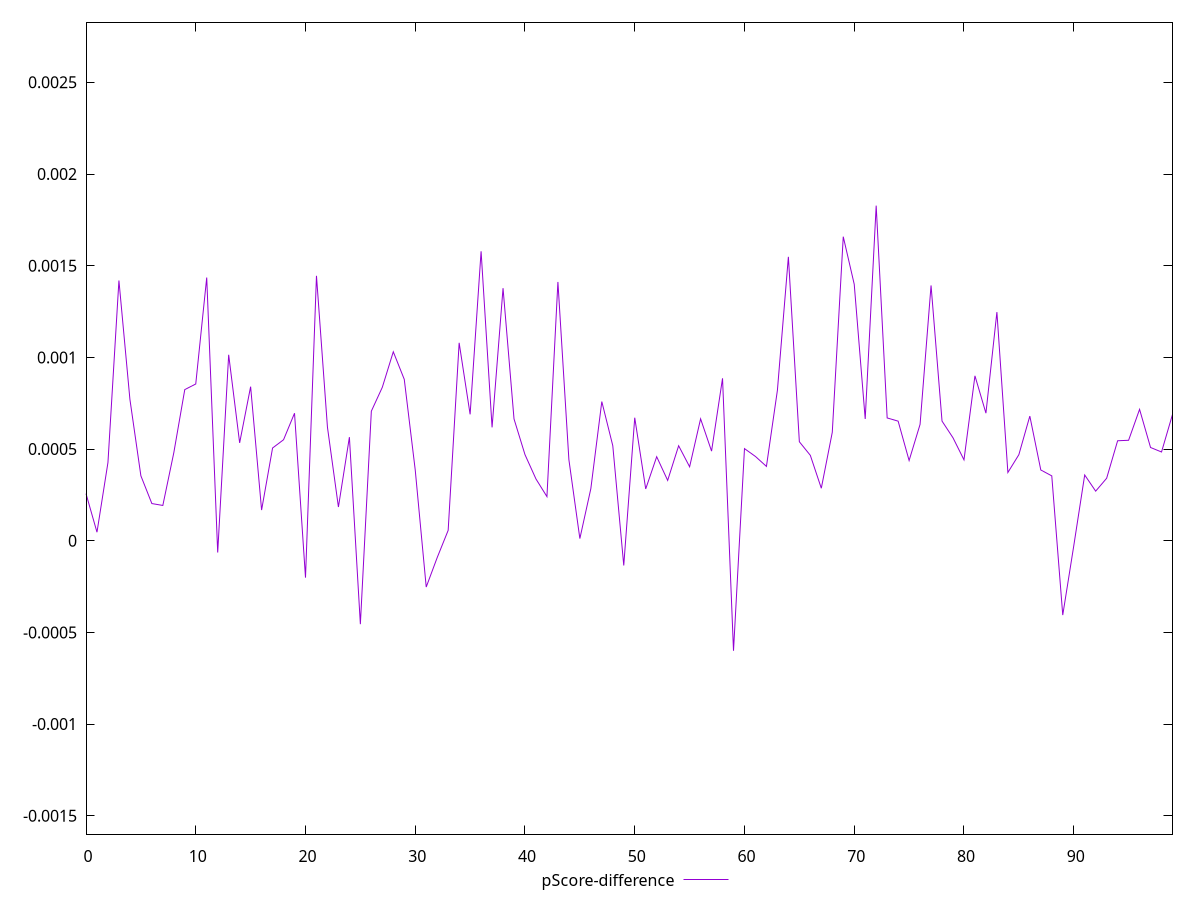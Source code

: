 reset

$pScoreDifference <<EOF
0 0.00025676314752409723
1 0.00004658436262539034
2 0.0004266418208024314
3 0.0014190955229785862
4 0.0007716308986305265
5 0.00035421658401968426
6 0.00020281409212252743
7 0.00019247716698078676
8 0.00047987661612747257
9 0.0008242820383916882
10 0.0008548485486546964
11 0.0014353872620862518
12 -0.0000642829763936037
13 0.0010142395940476723
14 0.0005336667999351619
15 0.0008402881972828791
16 0.0001673451960579886
17 0.0005058086765501457
18 0.0005507698732725164
19 0.0006954632052047494
20 -0.00020124184911529674
21 0.0014446930254001789
22 0.0006193081287531044
23 0.00018389899469040127
24 0.0005649702817829283
25 -0.0004550365504378817
26 0.000706570019832653
27 0.0008369302967374814
28 0.001030531184029071
29 0.0008801535107061387
30 0.0003855466960750453
31 -0.0002524949524701503
32 -0.0000918802515057493
33 0.00005672849880733466
34 0.001079404104431747
35 0.0006892386225818559
36 0.0015783564271361072
37 0.0006182097274753939
38 0.0013773540283246177
39 0.0006642365685995966
40 0.00046948423905168735
41 0.00033688936915754475
42 0.0002406768517018154
43 0.001411335460395069
44 0.00044219228376674025
45 0.000011710158931643733
46 0.00028414392259445975
47 0.0007589885085457215
48 0.0005182754263247658
49 -0.00013480785251340777
50 0.0006709110559210973
51 0.0002825783304292173
52 0.0004582678839332166
53 0.00032901599694734607
54 0.0005180417090431266
55 0.0004033432137672266
56 0.0006648324311508969
57 0.0004887689069390522
58 0.0008857697962449951
59 -0.0006000085131490085
60 0.0005024345471238423
61 0.0004595777838587445
62 0.0004053783903896768
63 0.0008206075470795771
64 0.0015484257235578447
65 0.0005398452012723709
66 0.00046568066271357456
67 0.00028633543946843254
68 0.0005914649184382004
69 0.0016582713220827383
70 0.0013986498728195684
71 0.000664212247082463
72 0.001827387405285652
73 0.000669695564878392
74 0.0006522403849539282
75 0.00043747711440078607
76 0.0006346879691256913
77 0.0013921816275941357
78 0.0006524960003352342
79 0.0005614155273451216
80 0.0004411776152271063
81 0.0008993458481453276
82 0.0006957422080478004
83 0.0012469941944941443
84 0.00037224244341471646
85 0.00046926198291752375
86 0.0006797805981444416
87 0.0003858822354743108
88 0.000353793026250937
89 -0.0004052940715248976
90 -0.000028867665651688412
91 0.0003586382068101468
92 0.0002704480924395902
93 0.0003407806380479883
94 0.0005452718767937625
95 0.0005479229911292682
96 0.0007165044910222296
97 0.0005085910520630232
98 0.0004840460260253643
99 0.0006886439109309306
EOF

set key outside below
set xrange [0:99]
set yrange [-0.0016000085131490085:0.002827387405285652]
set trange [-0.0016000085131490085:0.002827387405285652]
set terminal svg size 640, 500 enhanced background rgb 'white'
set output "reports/report_00030_2021-02-24T20-42-31.540Z/largest-contentful-paint/samples/agenda/pScore-difference/values.svg"

plot $pScoreDifference title "pScore-difference" with line

reset
